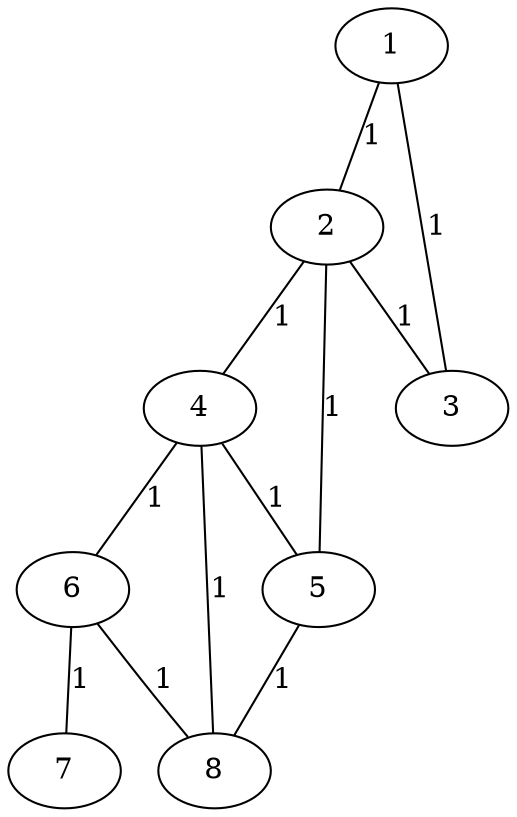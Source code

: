 graph G
{
  1 -- 2[label = 1]
  1 -- 3[label = 1]
  2 -- 3[label = 1]
  2 -- 4[label = 1]
  2 -- 5[label = 1]
  4 -- 5[label = 1]
  4 -- 6[label = 1]
  4 -- 8[label = 1]
  5 -- 8[label = 1]
  6 -- 7[label = 1]
  6 -- 8[label = 1]
}